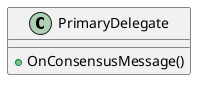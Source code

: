 # PlantUML Editor

1. select template
2. write uml diagram

@startuml

class PrimaryDelegate {
 +OnConsensusMessage()
 }

@enduml
